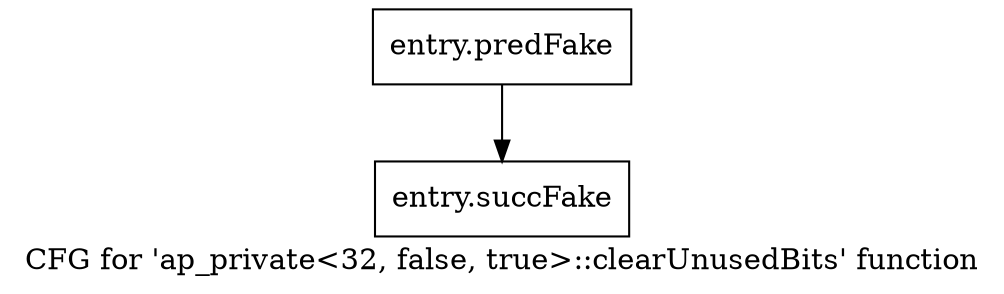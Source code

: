 digraph "CFG for 'ap_private\<32, false, true\>::clearUnusedBits' function" {
	label="CFG for 'ap_private\<32, false, true\>::clearUnusedBits' function";

	Node0x57de0c0 [shape=record,filename="",linenumber="",label="{entry.predFake}"];
	Node0x57de0c0 -> Node0x54d2530[ callList="" memoryops="" filename="/home/omerfaruk/tools/Xilinx/Vitis_HLS/2023.2/include/etc/ap_private.h" execusionnum="740"];
	Node0x54d2530 [shape=record,filename="/home/omerfaruk/tools/Xilinx/Vitis_HLS/2023.2/include/etc/ap_private.h",linenumber="2232",label="{entry.succFake}"];
}
